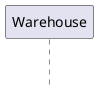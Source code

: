 @startuml
'https://plantuml.com/sequence-diagram
hide footbox
participant Warehouse as w

autonumber

loop o in ja

@enduml